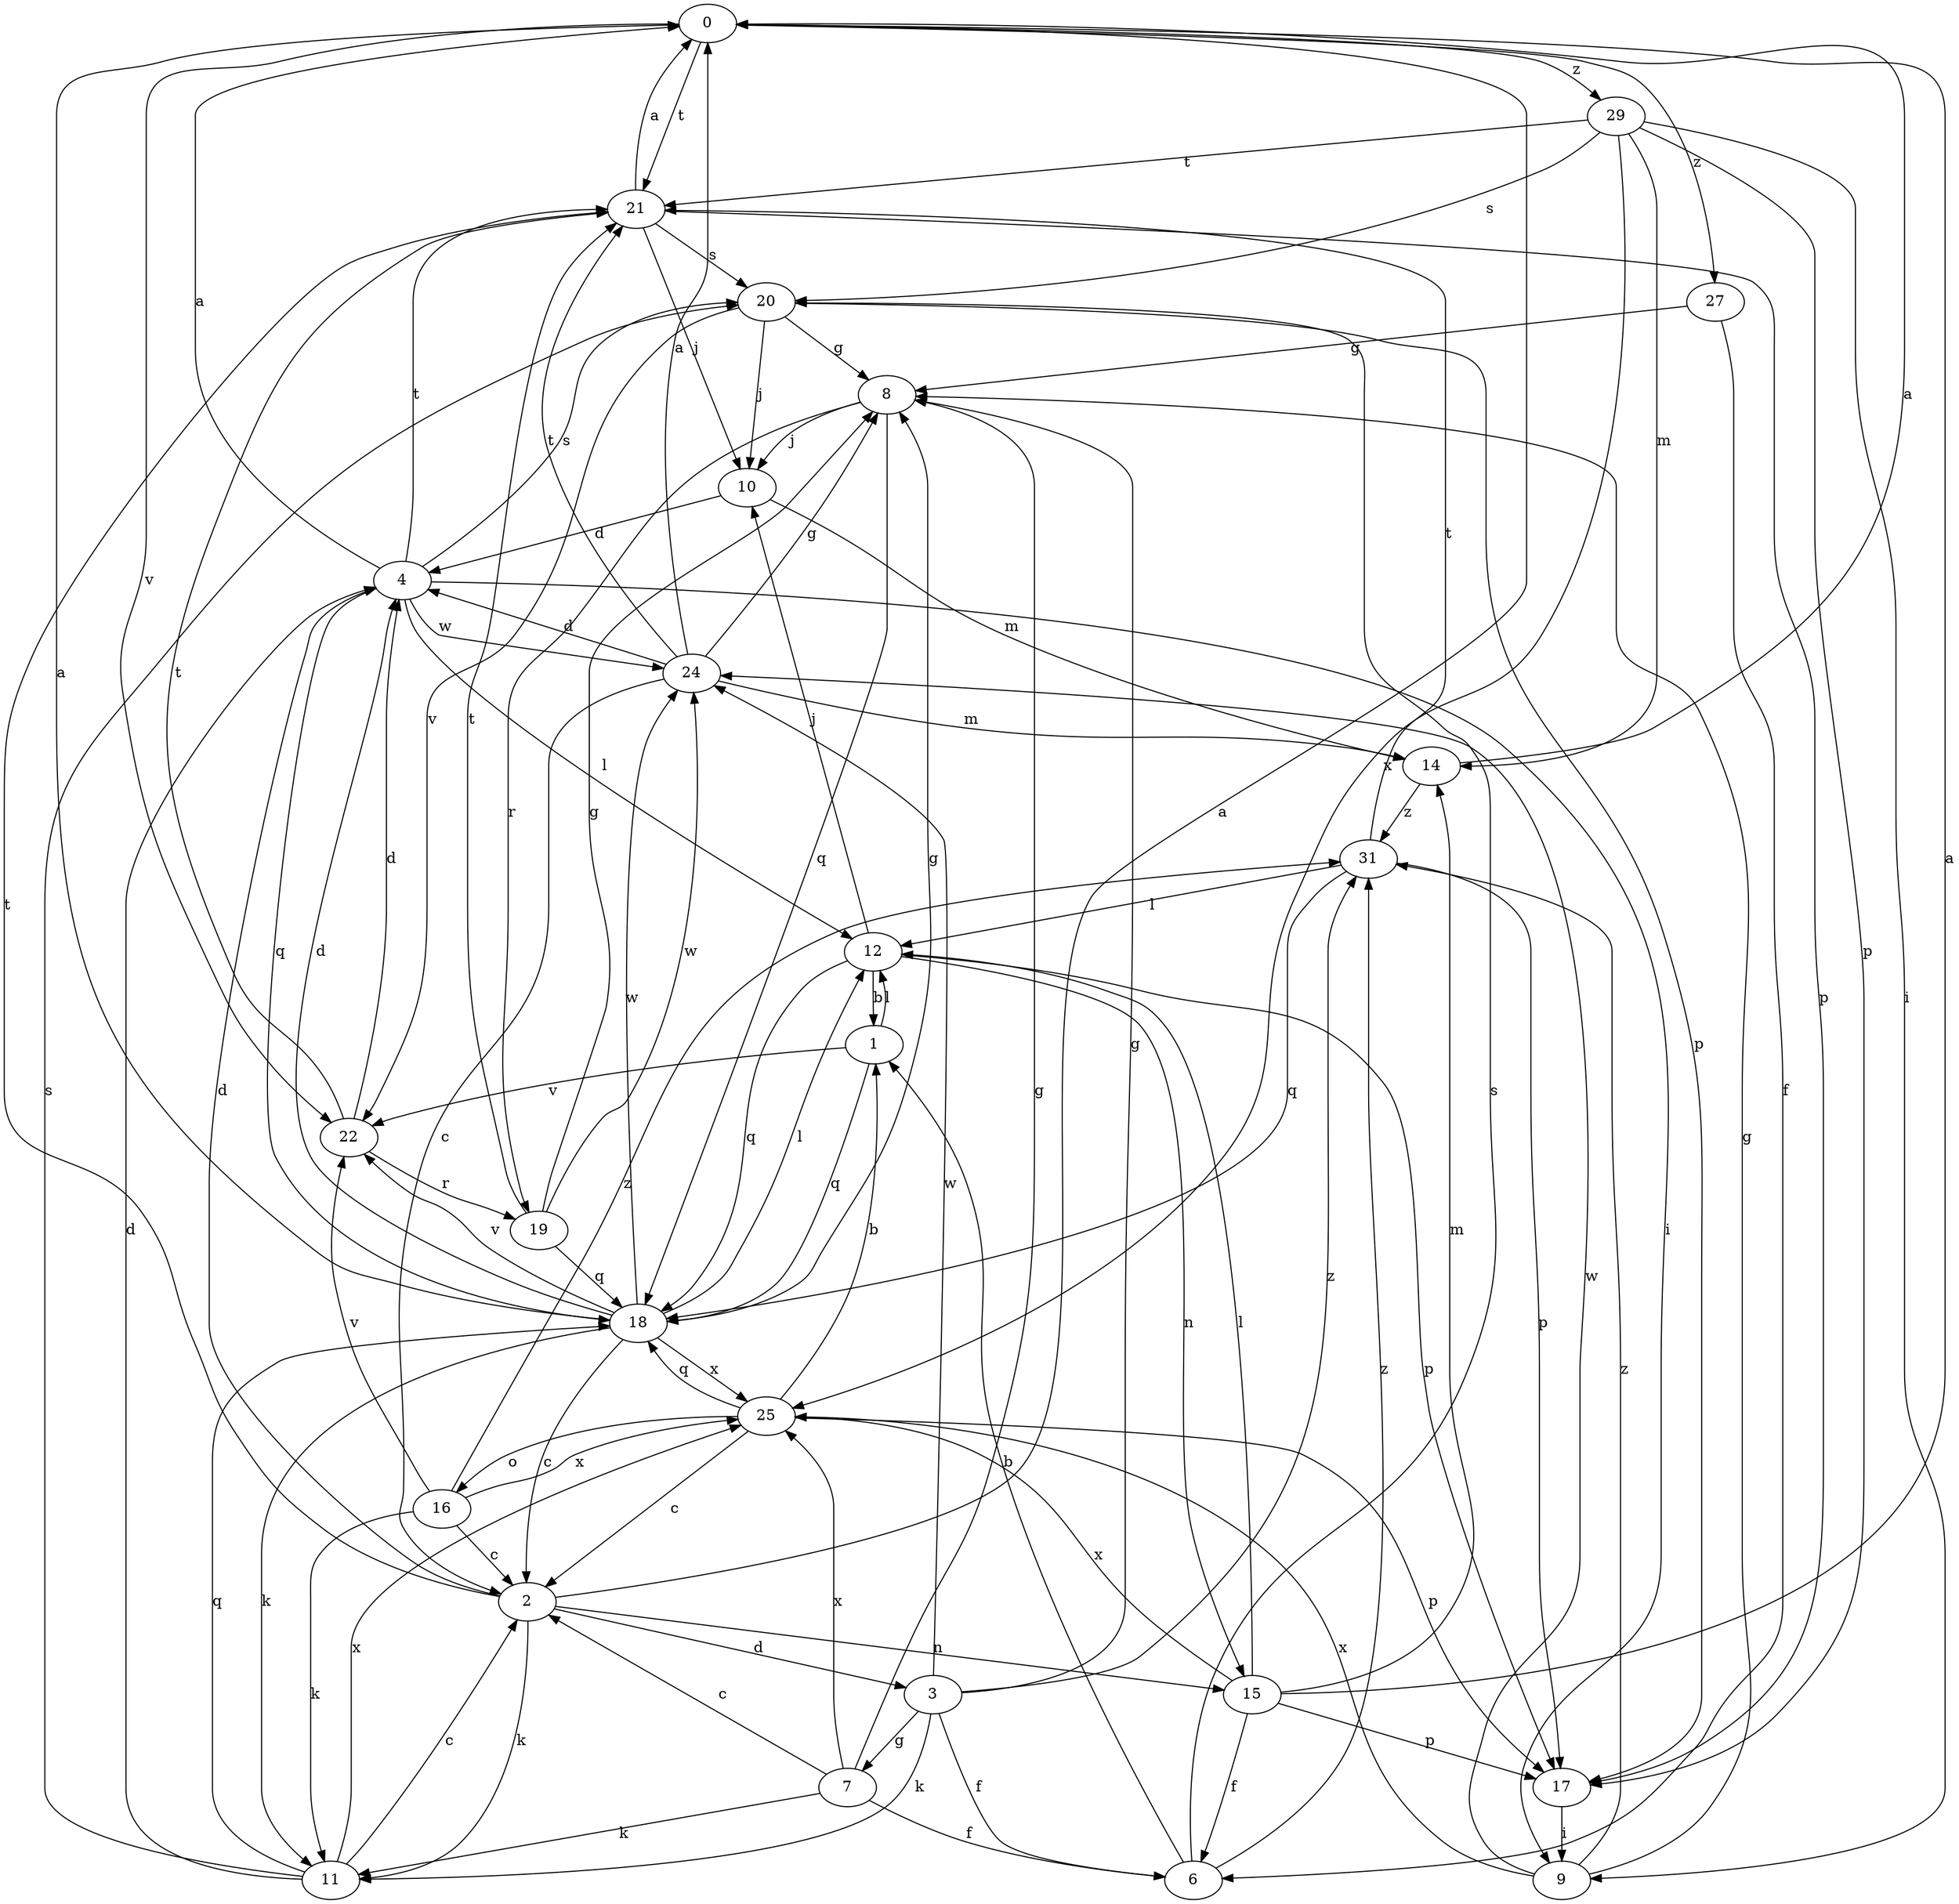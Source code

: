 strict digraph  {
0;
1;
2;
3;
4;
6;
7;
8;
9;
10;
11;
12;
14;
15;
16;
17;
18;
19;
20;
21;
22;
24;
25;
27;
29;
31;
0 -> 21  [label=t];
0 -> 22  [label=v];
0 -> 27  [label=z];
0 -> 29  [label=z];
1 -> 12  [label=l];
1 -> 18  [label=q];
1 -> 22  [label=v];
2 -> 0  [label=a];
2 -> 3  [label=d];
2 -> 4  [label=d];
2 -> 11  [label=k];
2 -> 15  [label=n];
2 -> 21  [label=t];
3 -> 6  [label=f];
3 -> 7  [label=g];
3 -> 8  [label=g];
3 -> 11  [label=k];
3 -> 24  [label=w];
3 -> 31  [label=z];
4 -> 0  [label=a];
4 -> 9  [label=i];
4 -> 12  [label=l];
4 -> 18  [label=q];
4 -> 20  [label=s];
4 -> 21  [label=t];
4 -> 24  [label=w];
6 -> 1  [label=b];
6 -> 20  [label=s];
6 -> 31  [label=z];
7 -> 2  [label=c];
7 -> 6  [label=f];
7 -> 8  [label=g];
7 -> 11  [label=k];
7 -> 25  [label=x];
8 -> 10  [label=j];
8 -> 18  [label=q];
8 -> 19  [label=r];
9 -> 8  [label=g];
9 -> 24  [label=w];
9 -> 25  [label=x];
9 -> 31  [label=z];
10 -> 4  [label=d];
10 -> 14  [label=m];
11 -> 2  [label=c];
11 -> 4  [label=d];
11 -> 18  [label=q];
11 -> 20  [label=s];
11 -> 25  [label=x];
12 -> 1  [label=b];
12 -> 10  [label=j];
12 -> 15  [label=n];
12 -> 17  [label=p];
12 -> 18  [label=q];
14 -> 0  [label=a];
14 -> 31  [label=z];
15 -> 0  [label=a];
15 -> 6  [label=f];
15 -> 12  [label=l];
15 -> 14  [label=m];
15 -> 17  [label=p];
15 -> 25  [label=x];
16 -> 2  [label=c];
16 -> 11  [label=k];
16 -> 22  [label=v];
16 -> 25  [label=x];
16 -> 31  [label=z];
17 -> 9  [label=i];
18 -> 0  [label=a];
18 -> 2  [label=c];
18 -> 4  [label=d];
18 -> 8  [label=g];
18 -> 11  [label=k];
18 -> 12  [label=l];
18 -> 22  [label=v];
18 -> 24  [label=w];
18 -> 25  [label=x];
19 -> 8  [label=g];
19 -> 18  [label=q];
19 -> 21  [label=t];
19 -> 24  [label=w];
20 -> 8  [label=g];
20 -> 10  [label=j];
20 -> 17  [label=p];
20 -> 22  [label=v];
21 -> 0  [label=a];
21 -> 10  [label=j];
21 -> 17  [label=p];
21 -> 20  [label=s];
22 -> 4  [label=d];
22 -> 19  [label=r];
22 -> 21  [label=t];
24 -> 0  [label=a];
24 -> 2  [label=c];
24 -> 4  [label=d];
24 -> 8  [label=g];
24 -> 14  [label=m];
24 -> 21  [label=t];
25 -> 1  [label=b];
25 -> 2  [label=c];
25 -> 16  [label=o];
25 -> 17  [label=p];
25 -> 18  [label=q];
27 -> 6  [label=f];
27 -> 8  [label=g];
29 -> 9  [label=i];
29 -> 14  [label=m];
29 -> 17  [label=p];
29 -> 20  [label=s];
29 -> 21  [label=t];
29 -> 25  [label=x];
31 -> 12  [label=l];
31 -> 17  [label=p];
31 -> 18  [label=q];
31 -> 21  [label=t];
}

